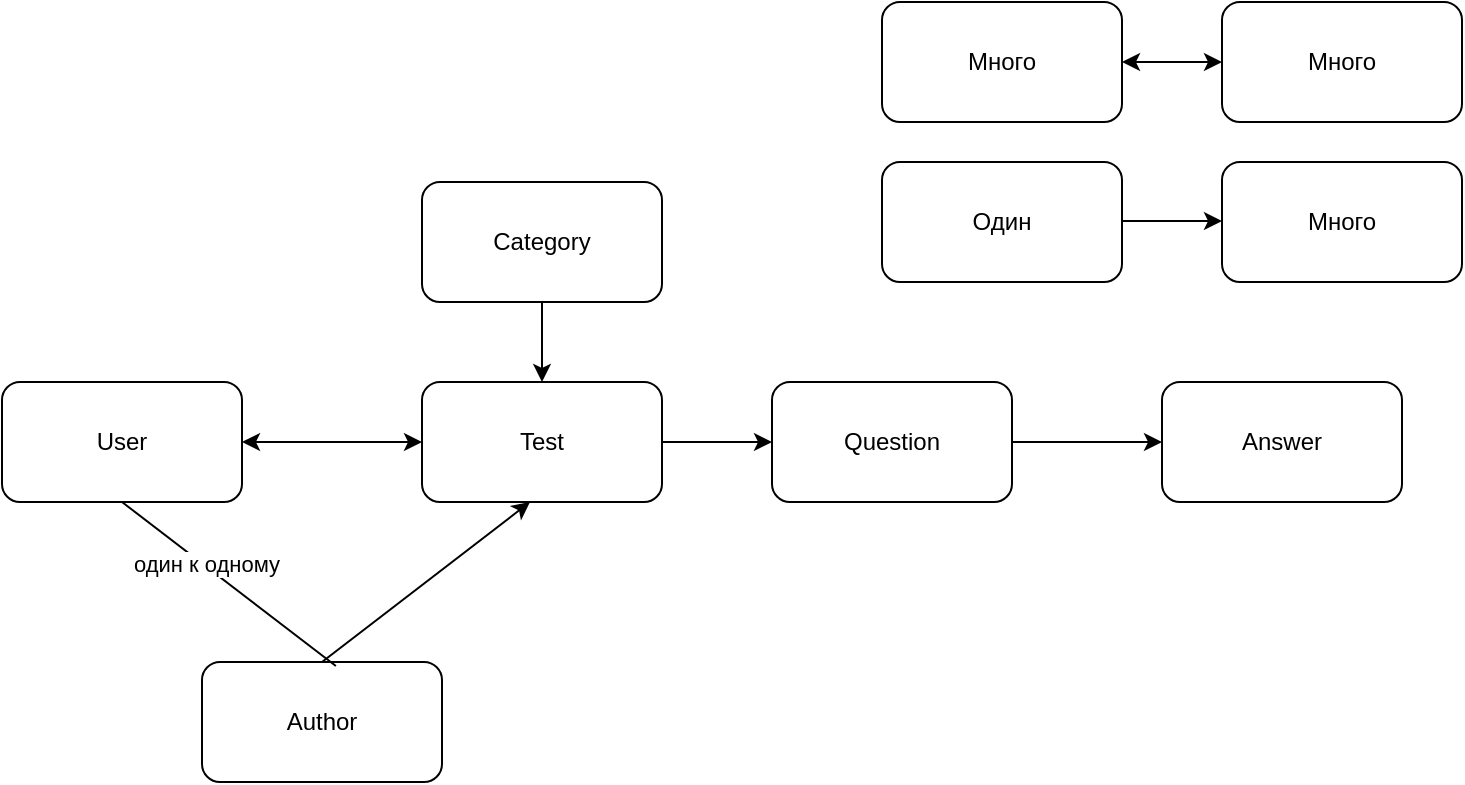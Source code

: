 <mxfile version="14.9.2" type="github"><diagram id="p0Ppsil8PSo3g8PxgRyQ" name="Page-1"><mxGraphModel dx="796" dy="481" grid="1" gridSize="10" guides="1" tooltips="1" connect="1" arrows="1" fold="1" page="1" pageScale="1" pageWidth="850" pageHeight="1100" math="0" shadow="0"><root><mxCell id="0"/><mxCell id="1" parent="0"/><mxCell id="uTlYzIbF8Dpz5U3Z6igM-1" value="User" style="rounded=1;whiteSpace=wrap;html=1;" parent="1" vertex="1"><mxGeometry x="40" y="190" width="120" height="60" as="geometry"/></mxCell><mxCell id="uTlYzIbF8Dpz5U3Z6igM-2" value="Test" style="rounded=1;whiteSpace=wrap;html=1;" parent="1" vertex="1"><mxGeometry x="250" y="190" width="120" height="60" as="geometry"/></mxCell><mxCell id="uTlYzIbF8Dpz5U3Z6igM-3" value="Question" style="rounded=1;whiteSpace=wrap;html=1;" parent="1" vertex="1"><mxGeometry x="425" y="190" width="120" height="60" as="geometry"/></mxCell><mxCell id="uTlYzIbF8Dpz5U3Z6igM-4" value="Answer" style="rounded=1;whiteSpace=wrap;html=1;" parent="1" vertex="1"><mxGeometry x="620" y="190" width="120" height="60" as="geometry"/></mxCell><mxCell id="uTlYzIbF8Dpz5U3Z6igM-13" value="" style="edgeStyle=orthogonalEdgeStyle;rounded=0;orthogonalLoop=1;jettySize=auto;html=1;" parent="1" source="uTlYzIbF8Dpz5U3Z6igM-5" target="uTlYzIbF8Dpz5U3Z6igM-2" edge="1"><mxGeometry relative="1" as="geometry"/></mxCell><mxCell id="uTlYzIbF8Dpz5U3Z6igM-5" value="Category" style="rounded=1;whiteSpace=wrap;html=1;" parent="1" vertex="1"><mxGeometry x="250" y="90" width="120" height="60" as="geometry"/></mxCell><mxCell id="uTlYzIbF8Dpz5U3Z6igM-6" value="Author" style="rounded=1;whiteSpace=wrap;html=1;" parent="1" vertex="1"><mxGeometry x="140" y="330" width="120" height="60" as="geometry"/></mxCell><mxCell id="uTlYzIbF8Dpz5U3Z6igM-8" value="" style="endArrow=classic;startArrow=classic;html=1;exitX=1;exitY=0.5;exitDx=0;exitDy=0;" parent="1" source="uTlYzIbF8Dpz5U3Z6igM-1" edge="1"><mxGeometry width="50" height="50" relative="1" as="geometry"><mxPoint x="380" y="280" as="sourcePoint"/><mxPoint x="250" y="220" as="targetPoint"/></mxGeometry></mxCell><mxCell id="uTlYzIbF8Dpz5U3Z6igM-14" value="" style="endArrow=classic;html=1;" parent="1" edge="1"><mxGeometry width="50" height="50" relative="1" as="geometry"><mxPoint x="600" y="109.5" as="sourcePoint"/><mxPoint x="650" y="109.5" as="targetPoint"/></mxGeometry></mxCell><mxCell id="uTlYzIbF8Dpz5U3Z6igM-15" value="Один " style="rounded=1;whiteSpace=wrap;html=1;" parent="1" vertex="1"><mxGeometry x="480" y="80" width="120" height="60" as="geometry"/></mxCell><mxCell id="uTlYzIbF8Dpz5U3Z6igM-16" value="&lt;div&gt;Много&lt;/div&gt;" style="rounded=1;whiteSpace=wrap;html=1;" parent="1" vertex="1"><mxGeometry x="650" y="80" width="120" height="60" as="geometry"/></mxCell><mxCell id="uTlYzIbF8Dpz5U3Z6igM-17" value="" style="endArrow=classic;html=1;exitX=1;exitY=0.5;exitDx=0;exitDy=0;entryX=0;entryY=0.5;entryDx=0;entryDy=0;" parent="1" source="uTlYzIbF8Dpz5U3Z6igM-2" target="uTlYzIbF8Dpz5U3Z6igM-3" edge="1"><mxGeometry width="50" height="50" relative="1" as="geometry"><mxPoint x="380" y="280" as="sourcePoint"/><mxPoint x="430" y="230" as="targetPoint"/></mxGeometry></mxCell><mxCell id="uTlYzIbF8Dpz5U3Z6igM-19" value="" style="endArrow=classic;html=1;entryX=0;entryY=0.5;entryDx=0;entryDy=0;exitX=1;exitY=0.5;exitDx=0;exitDy=0;" parent="1" source="uTlYzIbF8Dpz5U3Z6igM-3" target="uTlYzIbF8Dpz5U3Z6igM-4" edge="1"><mxGeometry width="50" height="50" relative="1" as="geometry"><mxPoint x="430" y="370" as="sourcePoint"/><mxPoint x="480" y="320" as="targetPoint"/></mxGeometry></mxCell><mxCell id="uTlYzIbF8Dpz5U3Z6igM-20" value="&lt;div&gt;Много&lt;/div&gt;" style="rounded=1;whiteSpace=wrap;html=1;" parent="1" vertex="1"><mxGeometry x="480" width="120" height="60" as="geometry"/></mxCell><mxCell id="uTlYzIbF8Dpz5U3Z6igM-21" value="&lt;div&gt;Много&lt;/div&gt;" style="rounded=1;whiteSpace=wrap;html=1;" parent="1" vertex="1"><mxGeometry x="650" width="120" height="60" as="geometry"/></mxCell><mxCell id="uTlYzIbF8Dpz5U3Z6igM-22" value="" style="endArrow=classic;startArrow=classic;html=1;entryX=0;entryY=0.5;entryDx=0;entryDy=0;exitX=1;exitY=0.5;exitDx=0;exitDy=0;" parent="1" source="uTlYzIbF8Dpz5U3Z6igM-20" target="uTlYzIbF8Dpz5U3Z6igM-21" edge="1"><mxGeometry width="50" height="50" relative="1" as="geometry"><mxPoint x="380" y="280" as="sourcePoint"/><mxPoint x="510" y="200" as="targetPoint"/></mxGeometry></mxCell><mxCell id="uTlYzIbF8Dpz5U3Z6igM-25" value="" style="endArrow=none;html=1;exitX=0.5;exitY=1;exitDx=0;exitDy=0;entryX=0.558;entryY=0.033;entryDx=0;entryDy=0;entryPerimeter=0;" parent="1" source="uTlYzIbF8Dpz5U3Z6igM-1" target="uTlYzIbF8Dpz5U3Z6igM-6" edge="1"><mxGeometry width="50" height="50" relative="1" as="geometry"><mxPoint x="380" y="280" as="sourcePoint"/><mxPoint x="430" y="230" as="targetPoint"/></mxGeometry></mxCell><mxCell id="uTlYzIbF8Dpz5U3Z6igM-27" value="один к одному" style="edgeLabel;html=1;align=center;verticalAlign=middle;resizable=0;points=[];" parent="uTlYzIbF8Dpz5U3Z6igM-25" vertex="1" connectable="0"><mxGeometry x="-0.225" y="1" relative="1" as="geometry"><mxPoint as="offset"/></mxGeometry></mxCell><mxCell id="uTlYzIbF8Dpz5U3Z6igM-26" value="" style="endArrow=classic;html=1;entryX=0.45;entryY=1;entryDx=0;entryDy=0;entryPerimeter=0;" parent="1" target="uTlYzIbF8Dpz5U3Z6igM-2" edge="1"><mxGeometry width="50" height="50" relative="1" as="geometry"><mxPoint x="200" y="330" as="sourcePoint"/><mxPoint x="430" y="230" as="targetPoint"/></mxGeometry></mxCell></root></mxGraphModel></diagram></mxfile>
